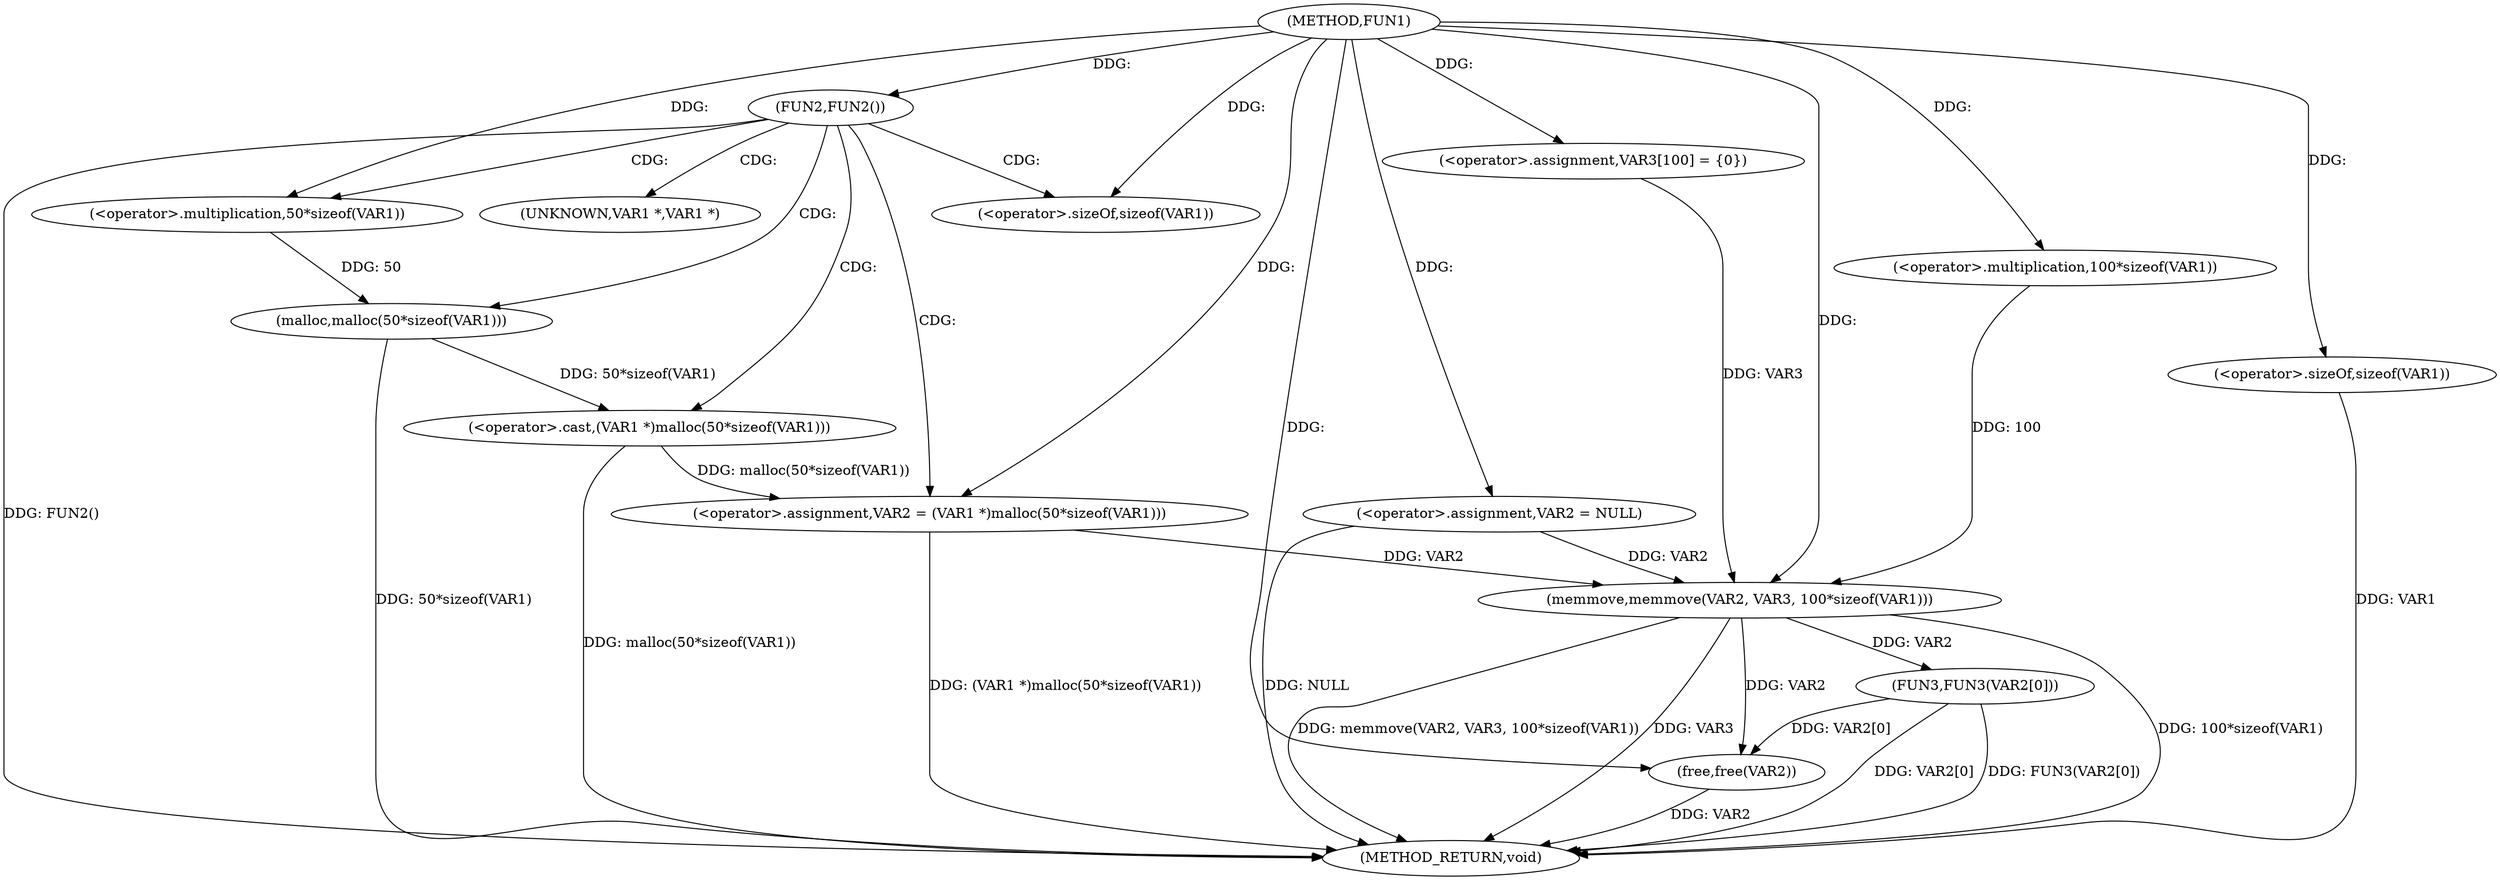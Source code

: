 digraph FUN1 {  
"1000100" [label = "(METHOD,FUN1)" ]
"1000135" [label = "(METHOD_RETURN,void)" ]
"1000103" [label = "(<operator>.assignment,VAR2 = NULL)" ]
"1000107" [label = "(FUN2,FUN2())" ]
"1000109" [label = "(<operator>.assignment,VAR2 = (VAR1 *)malloc(50*sizeof(VAR1)))" ]
"1000111" [label = "(<operator>.cast,(VAR1 *)malloc(50*sizeof(VAR1)))" ]
"1000113" [label = "(malloc,malloc(50*sizeof(VAR1)))" ]
"1000114" [label = "(<operator>.multiplication,50*sizeof(VAR1))" ]
"1000116" [label = "(<operator>.sizeOf,sizeof(VAR1))" ]
"1000120" [label = "(<operator>.assignment,VAR3[100] = {0})" ]
"1000122" [label = "(memmove,memmove(VAR2, VAR3, 100*sizeof(VAR1)))" ]
"1000125" [label = "(<operator>.multiplication,100*sizeof(VAR1))" ]
"1000127" [label = "(<operator>.sizeOf,sizeof(VAR1))" ]
"1000129" [label = "(FUN3,FUN3(VAR2[0]))" ]
"1000133" [label = "(free,free(VAR2))" ]
"1000112" [label = "(UNKNOWN,VAR1 *,VAR1 *)" ]
  "1000129" -> "1000135"  [ label = "DDG: VAR2[0]"] 
  "1000122" -> "1000135"  [ label = "DDG: 100*sizeof(VAR1)"] 
  "1000107" -> "1000135"  [ label = "DDG: FUN2()"] 
  "1000103" -> "1000135"  [ label = "DDG: NULL"] 
  "1000113" -> "1000135"  [ label = "DDG: 50*sizeof(VAR1)"] 
  "1000122" -> "1000135"  [ label = "DDG: memmove(VAR2, VAR3, 100*sizeof(VAR1))"] 
  "1000127" -> "1000135"  [ label = "DDG: VAR1"] 
  "1000109" -> "1000135"  [ label = "DDG: (VAR1 *)malloc(50*sizeof(VAR1))"] 
  "1000122" -> "1000135"  [ label = "DDG: VAR3"] 
  "1000129" -> "1000135"  [ label = "DDG: FUN3(VAR2[0])"] 
  "1000133" -> "1000135"  [ label = "DDG: VAR2"] 
  "1000111" -> "1000135"  [ label = "DDG: malloc(50*sizeof(VAR1))"] 
  "1000100" -> "1000103"  [ label = "DDG: "] 
  "1000100" -> "1000107"  [ label = "DDG: "] 
  "1000111" -> "1000109"  [ label = "DDG: malloc(50*sizeof(VAR1))"] 
  "1000100" -> "1000109"  [ label = "DDG: "] 
  "1000113" -> "1000111"  [ label = "DDG: 50*sizeof(VAR1)"] 
  "1000114" -> "1000113"  [ label = "DDG: 50"] 
  "1000100" -> "1000114"  [ label = "DDG: "] 
  "1000100" -> "1000116"  [ label = "DDG: "] 
  "1000100" -> "1000120"  [ label = "DDG: "] 
  "1000103" -> "1000122"  [ label = "DDG: VAR2"] 
  "1000109" -> "1000122"  [ label = "DDG: VAR2"] 
  "1000100" -> "1000122"  [ label = "DDG: "] 
  "1000120" -> "1000122"  [ label = "DDG: VAR3"] 
  "1000125" -> "1000122"  [ label = "DDG: 100"] 
  "1000100" -> "1000125"  [ label = "DDG: "] 
  "1000100" -> "1000127"  [ label = "DDG: "] 
  "1000122" -> "1000129"  [ label = "DDG: VAR2"] 
  "1000129" -> "1000133"  [ label = "DDG: VAR2[0]"] 
  "1000122" -> "1000133"  [ label = "DDG: VAR2"] 
  "1000100" -> "1000133"  [ label = "DDG: "] 
  "1000107" -> "1000109"  [ label = "CDG: "] 
  "1000107" -> "1000112"  [ label = "CDG: "] 
  "1000107" -> "1000116"  [ label = "CDG: "] 
  "1000107" -> "1000113"  [ label = "CDG: "] 
  "1000107" -> "1000111"  [ label = "CDG: "] 
  "1000107" -> "1000114"  [ label = "CDG: "] 
}
